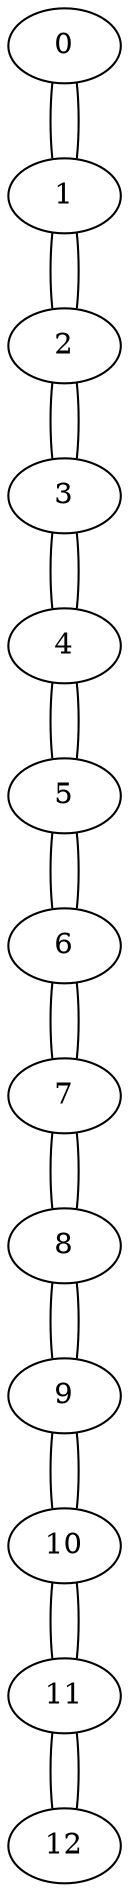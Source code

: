 graph G {
  1 [ label="0" ];
  2 [ label="1" ];
  3 [ label="2" ];
  4 [ label="3" ];
  5 [ label="4" ];
  6 [ label="5" ];
  7 [ label="6" ];
  8 [ label="7" ];
  9 [ label="8" ];
  10 [ label="9" ];
  11 [ label="10" ];
  12 [ label="11" ];
  13 [ label="12" ];
  2 -- 1;
  1 -- 2;
  3 -- 2;
  2 -- 3;
  4 -- 3;
  3 -- 4;
  5 -- 4;
  4 -- 5;
  6 -- 5;
  5 -- 6;
  7 -- 6;
  6 -- 7;
  8 -- 7;
  7 -- 8;
  9 -- 8;
  8 -- 9;
  10 -- 9;
  9 -- 10;
  11 -- 10;
  10 -- 11;
  12 -- 11;
  11 -- 12;
  13 -- 12;
  12 -- 13;
}
